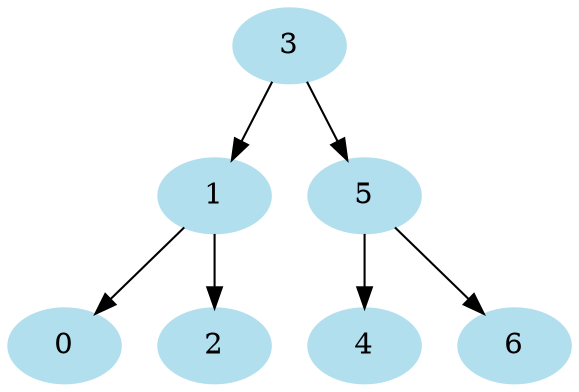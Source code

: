 digraph Tree {
node [color=lightblue2, style=filled];
"3"
"3" -> "1"
"1"
"1" -> "0"
"0"
"1" -> "2"
"2"
"3" -> "5"
"5"
"5" -> "4"
"4"
"5" -> "6"
"6"
}
